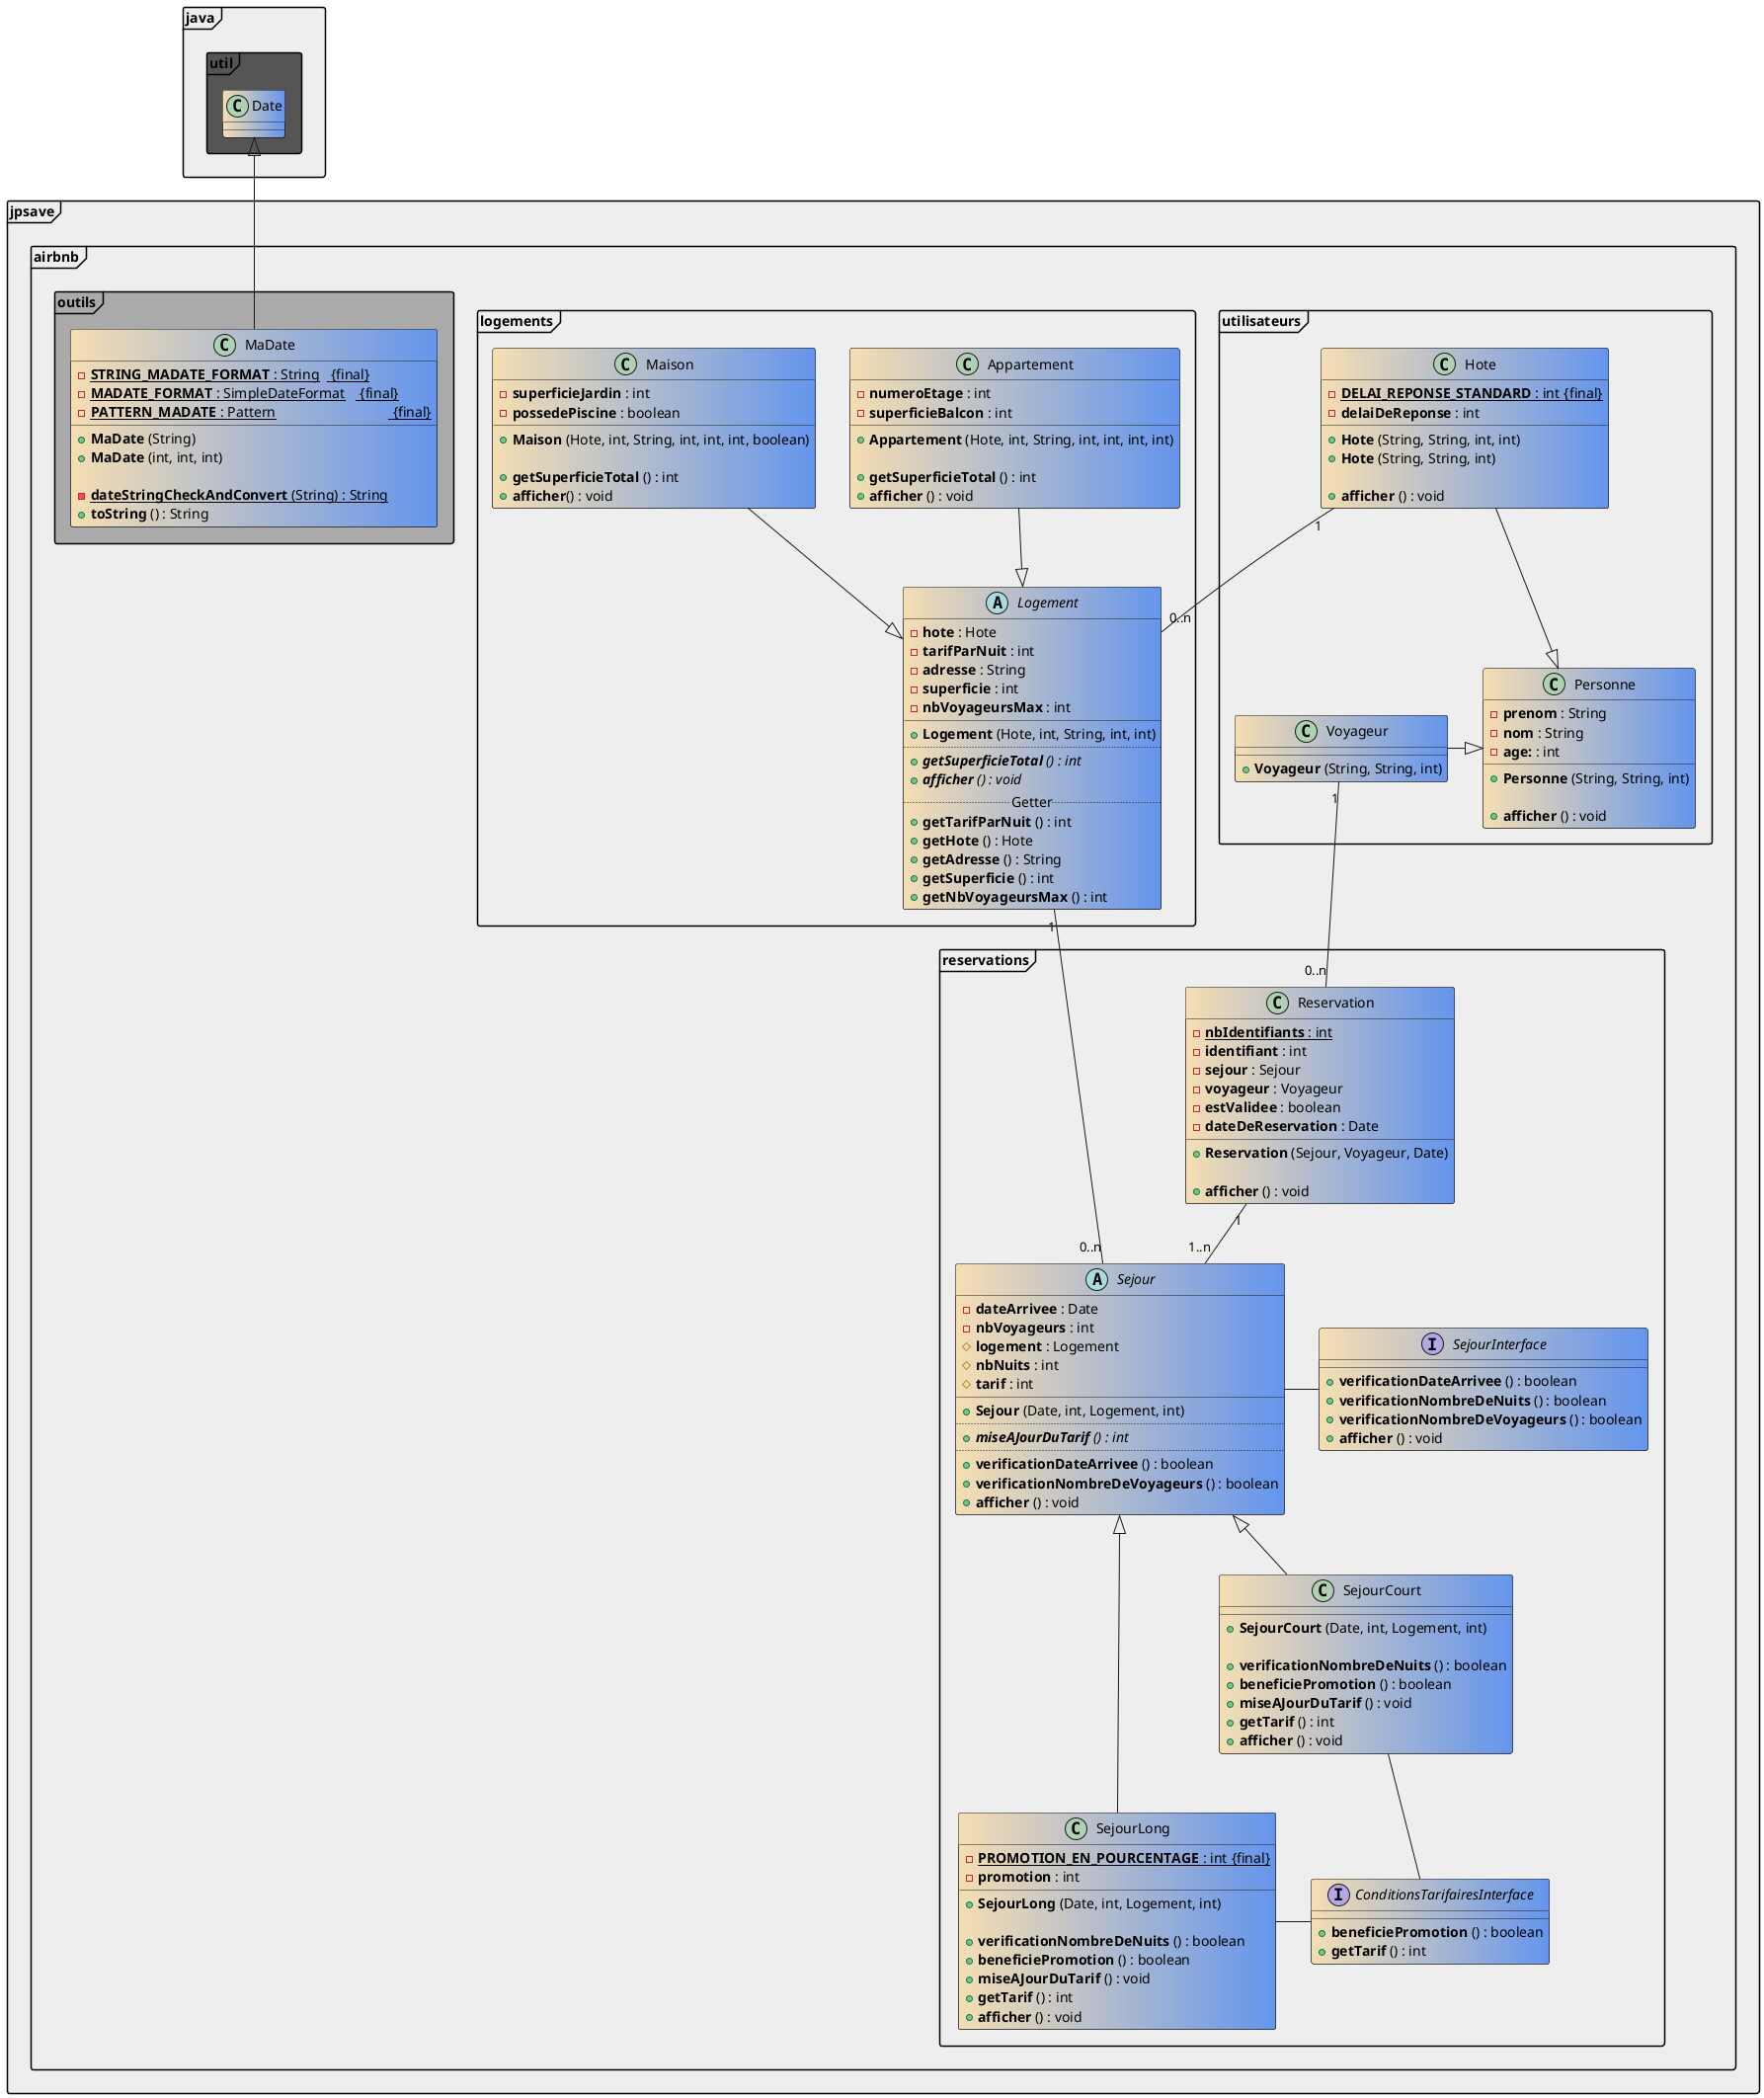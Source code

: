 @startuml

' skinparam handwritten true
'skinparam defaultFontName Jetbrains Mono
skinparam packageStyle frame
skinparam packageBackgroundColor #EEEEEE
skinparam classBackgroundColor Wheat|CornflowerBlue

!define FINAL &#123;final&#125;

package jpsave.airbnb.utilisateurs {
    class Personne {
        - <b>prenom</b> : String
        - <b>nom</b> : String
        - <b>age:</b> : int

        + <b>Personne</b> (String, String, int)

        + <b>afficher</b> () : void
    }
    class Hote {
        - <b>{static}DELAI_REPONSE_STANDARD</b> : int\t FINAL
        - <b>delaiDeReponse</b> : int

        + <b>Hote</b> (String, String, int, int)
        + <b>Hote</b> (String, String, int)

        + <b>afficher</b> () : void
    }
    class Voyageur {

        + <b>Voyageur</b> (String, String, int)
    }
}
package jpsave.airbnb.logements {
    abstract class Logement {
        - <b>hote</b> : Hote
        - <b>tarifParNuit</b> : int
        - <b>adresse</b> : String
        - <b>superficie</b> : int
        - <b>nbVoyageursMax</b> : int
        __
        + <b>Logement</b> (Hote, int, String, int, int)
        ..
        + <b>{abstract}getSuperficieTotal</b> () : int
        + <b>{abstract}afficher</b> () : void
        ..Getter..
        + <b>getTarifParNuit</b> () : int
        + <b>getHote</b> () : Hote
        + <b>getAdresse</b> () : String
        + <b>getSuperficie</b> () : int
        + <b>getNbVoyageursMax</b> () : int
    }
    class Appartement {
        - <b>numeroEtage</b> : int
        - <b>superficieBalcon</b> : int

        + <b>Appartement</b> (Hote, int, String, int, int, int, int)

        + <b>getSuperficieTotal</b> () : int
        + <b>afficher</b> () : void
    }
    class Maison {
        - <b>superficieJardin</b> : int
        - <b>possedePiscine</b> : boolean

        + <b>Maison</b> (Hote, int, String, int, int, int, boolean)

        + <b>getSuperficieTotal</b> () : int
        + <b>afficher</b>() : void
    }
}
package jpsave.airbnb.reservations {
    interface SejourInterface {
        + <b>verificationDateArrivee</b> () : boolean
        + <b>verificationNombreDeNuits</b> () : boolean
        + <b>verificationNombreDeVoyageurs</b> () : boolean
        + <b>afficher</b> () : void
    }
    interface ConditionsTarifairesInterface {
        + <b>beneficiePromotion</b> () : boolean
        + <b>getTarif</b> () : int
    }
    abstract class Sejour {
        - <b>dateArrivee</b> : Date
        - <b>nbVoyageurs</b> : int
        # <b>logement</b> : Logement
        # <b>nbNuits</b> : int
        # <b>tarif</b> : int
        __
        + <b>Sejour</b> (Date, int, Logement, int)
        ..
        + <b>{abstract}miseAJourDuTarif</b> () : int
        ..
        + <b>verificationDateArrivee</b> () : boolean
        + <b>verificationNombreDeVoyageurs</b> () : boolean
        + <b>afficher</b> () : void
    }
    class SejourCourt {
        + <b>SejourCourt</b> (Date, int, Logement, int)

        + <b>verificationNombreDeNuits</b> () : boolean
        + <b>beneficiePromotion</b> () : boolean
        + <b>miseAJourDuTarif</b> () : void
        + <b>getTarif</b> () : int
        + <b>afficher</b> () : void
    }
    class SejourLong {
        - <b>{static}PROMOTION_EN_POURCENTAGE</b> : int\t FINAL
        - <b>promotion</b> : int

        + <b>SejourLong</b> (Date, int, Logement, int)

        + <b>verificationNombreDeNuits</b> () : boolean
        + <b>beneficiePromotion</b> () : boolean
        + <b>miseAJourDuTarif</b> () : void
        + <b>getTarif</b> () : int
        + <b>afficher</b> () : void
    }
    class Reservation {
        - <b>{static}nbIdentifiants</b> : int
        - <b>identifiant</b> : int
        - <b>sejour</b> : Sejour
        - <b>voyageur</b> : Voyageur
        - <b>estValidee</b> : boolean
        - <b>dateDeReservation</b> : Date

        + <b>Reservation</b> (Sejour, Voyageur, Date)

        + <b>afficher</b> () : void
    }
}

package jpsave.airbnb.outils #AAAAAA {
    class MaDate {
        - <b>{static}STRING_MADATE_FORMAT</b> : String\t FINAL
        - <b>{static}MADATE_FORMAT</b> : SimpleDateFormat\t FINAL
        - <b>{static}PATTERN_MADATE</b> : Pattern\t\t\t\t FINAL

        + <b>MaDate</b> (String)
        + <b>MaDate</b> (int, int, int)

        - {static}<b>dateStringCheckAndConvert</b> (String) : String
        + <b>toString</b> () : String
    }
}
package java.util #555555 {
    class Date {}
}
Date <|-- MaDate

Hote --|>  Personne
Voyageur -|>  Personne
Maison --|>  Logement
Appartement --|>  Logement
Hote "1" -- "0..n" Logement
Voyageur "1" -- "0..n" Reservation
Logement "1" -- "0..n" Sejour
Reservation "1" -- "1..n" Sejour
Sejour - SejourInterface
Sejour <|-- SejourCourt
Sejour <|-- SejourLong
SejourCourt -down- ConditionsTarifairesInterface
SejourLong - ConditionsTarifairesInterface

@enduml